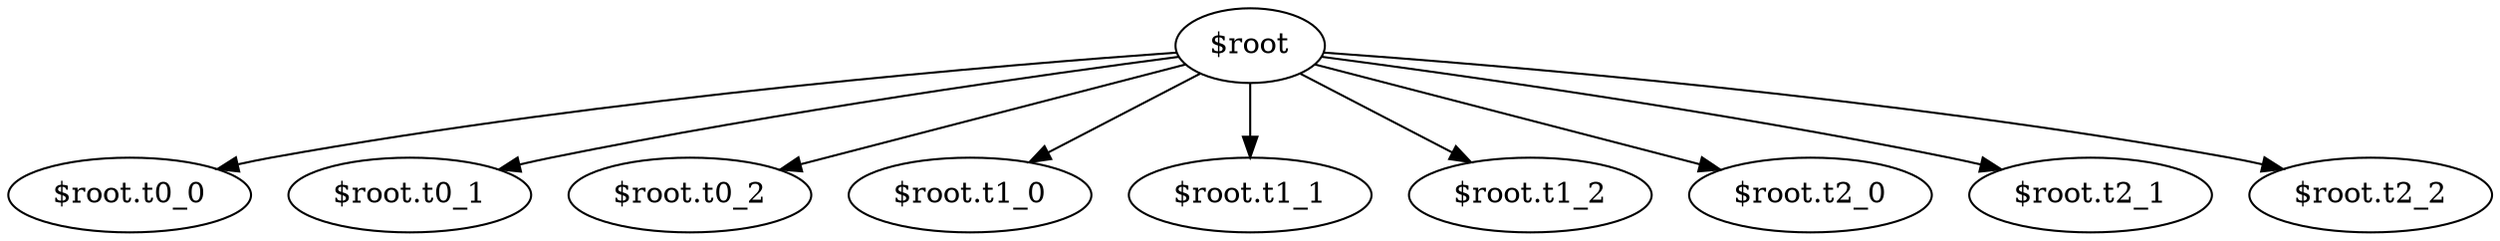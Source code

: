 digraph G {
  "$root" -> "$root.t0_0";
  "$root" -> "$root.t0_1";
  "$root" -> "$root.t0_2";
  "$root" -> "$root.t1_0";
  "$root" -> "$root.t1_1";
  "$root" -> "$root.t1_2";
  "$root" -> "$root.t2_0";
  "$root" -> "$root.t2_1";
  "$root" -> "$root.t2_2";
}
